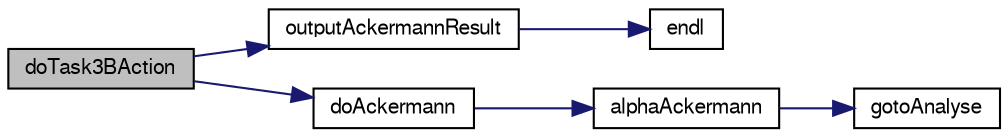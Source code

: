 digraph "doTask3BAction"
{
  bgcolor="transparent";
  edge [fontname="FreeSans",fontsize="10",labelfontname="FreeSans",labelfontsize="10"];
  node [fontname="FreeSans",fontsize="10",shape=record];
  rankdir="LR";
  Node1 [label="doTask3BAction",height=0.2,width=0.4,color="black", fillcolor="grey75", style="filled" fontcolor="black"];
  Node1 -> Node2 [color="midnightblue",fontsize="10",style="solid",fontname="FreeSans"];
  Node2 [label="outputAckermannResult",height=0.2,width=0.4,color="black",URL="$task3B_8cc.html#a619f56d2ece0fd67e26e11da6c052e95"];
  Node2 -> Node3 [color="midnightblue",fontsize="10",style="solid",fontname="FreeSans"];
  Node3 [label="endl",height=0.2,width=0.4,color="black",URL="$o__stream_8h.html#a28de23f7cab39bdb0f6a5dc3801b6c6d",tooltip="print buffer after adding a newline"];
  Node1 -> Node4 [color="midnightblue",fontsize="10",style="solid",fontname="FreeSans"];
  Node4 [label="doAckermann",height=0.2,width=0.4,color="black",URL="$task3B_8cc.html#aca93d1551a065652079d5ff2ae3b2539"];
  Node4 -> Node5 [color="midnightblue",fontsize="10",style="solid",fontname="FreeSans"];
  Node5 [label="alphaAckermann",height=0.2,width=0.4,color="black",URL="$task3B_8cc.html#a14ee0807c6f73199cdce10829f021544"];
  Node5 -> Node6 [color="midnightblue",fontsize="10",style="solid",fontname="FreeSans"];
  Node6 [label="gotoAnalyse",height=0.2,width=0.4,color="black",URL="$task3B_8cc.html#a093a9be7f170c441fa1da1b4742f46e4"];
}
